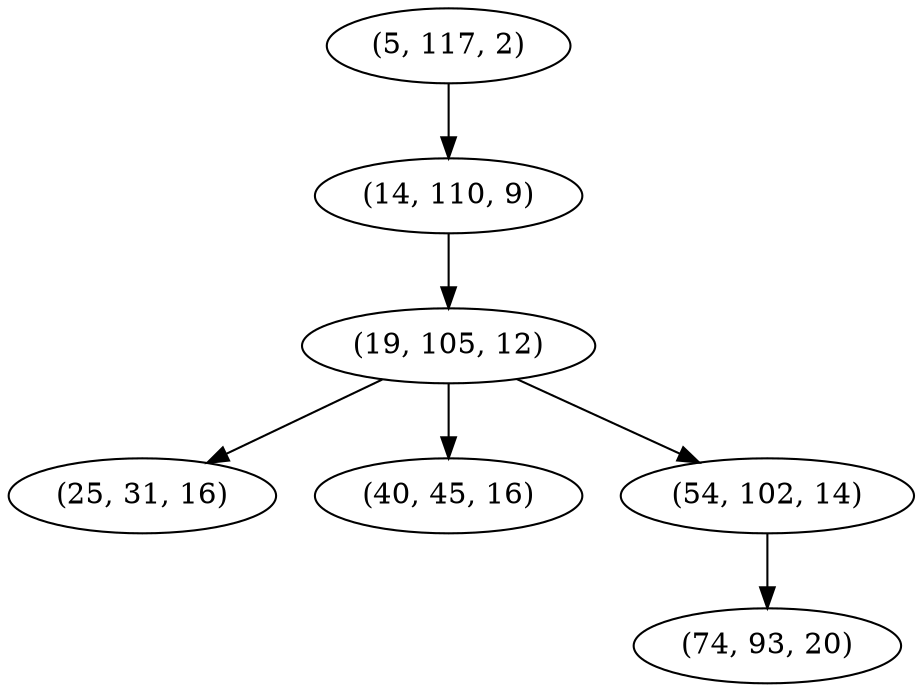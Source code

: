 digraph tree {
    "(5, 117, 2)";
    "(14, 110, 9)";
    "(19, 105, 12)";
    "(25, 31, 16)";
    "(40, 45, 16)";
    "(54, 102, 14)";
    "(74, 93, 20)";
    "(5, 117, 2)" -> "(14, 110, 9)";
    "(14, 110, 9)" -> "(19, 105, 12)";
    "(19, 105, 12)" -> "(25, 31, 16)";
    "(19, 105, 12)" -> "(40, 45, 16)";
    "(19, 105, 12)" -> "(54, 102, 14)";
    "(54, 102, 14)" -> "(74, 93, 20)";
}
